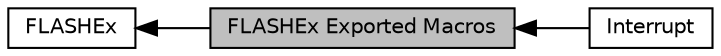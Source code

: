 digraph "FLASHEx Exported Macros"
{
  edge [fontname="Helvetica",fontsize="10",labelfontname="Helvetica",labelfontsize="10"];
  node [fontname="Helvetica",fontsize="10",shape=box];
  rankdir=LR;
  Node3 [label="Interrupt",height=0.2,width=0.4,color="black", fillcolor="white", style="filled",URL="$group___f_l_a_s_h___interrupt.html",tooltip="macros to handle FLASH interrupts"];
  Node1 [label="FLASHEx Exported Macros",height=0.2,width=0.4,color="black", fillcolor="grey75", style="filled", fontcolor="black",tooltip=" "];
  Node2 [label="FLASHEx",height=0.2,width=0.4,color="black", fillcolor="white", style="filled",URL="$group___f_l_a_s_h_ex.html",tooltip=" "];
  Node2->Node1 [shape=plaintext, dir="back", style="solid"];
  Node1->Node3 [shape=plaintext, dir="back", style="solid"];
}
